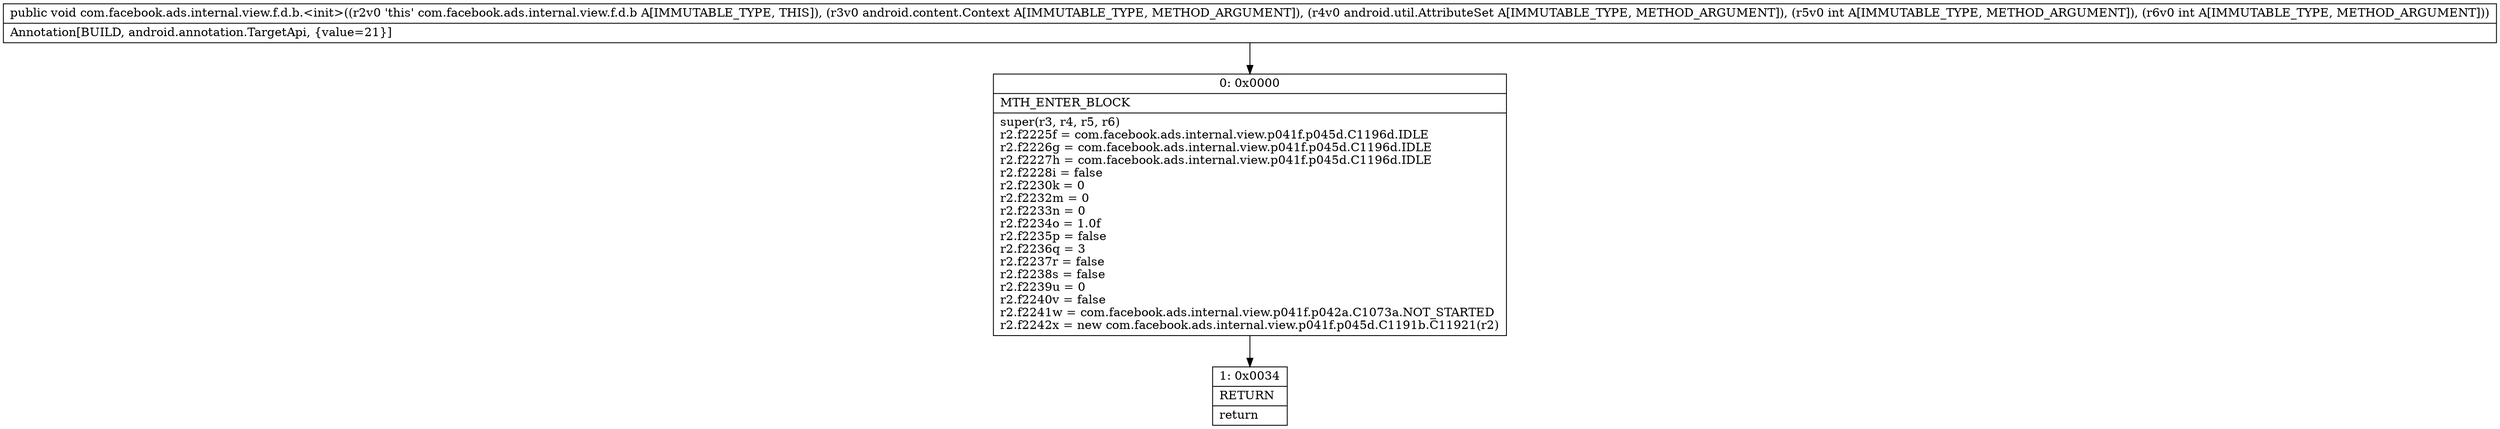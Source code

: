 digraph "CFG forcom.facebook.ads.internal.view.f.d.b.\<init\>(Landroid\/content\/Context;Landroid\/util\/AttributeSet;II)V" {
Node_0 [shape=record,label="{0\:\ 0x0000|MTH_ENTER_BLOCK\l|super(r3, r4, r5, r6)\lr2.f2225f = com.facebook.ads.internal.view.p041f.p045d.C1196d.IDLE\lr2.f2226g = com.facebook.ads.internal.view.p041f.p045d.C1196d.IDLE\lr2.f2227h = com.facebook.ads.internal.view.p041f.p045d.C1196d.IDLE\lr2.f2228i = false\lr2.f2230k = 0\lr2.f2232m = 0\lr2.f2233n = 0\lr2.f2234o = 1.0f\lr2.f2235p = false\lr2.f2236q = 3\lr2.f2237r = false\lr2.f2238s = false\lr2.f2239u = 0\lr2.f2240v = false\lr2.f2241w = com.facebook.ads.internal.view.p041f.p042a.C1073a.NOT_STARTED\lr2.f2242x = new com.facebook.ads.internal.view.p041f.p045d.C1191b.C11921(r2)\l}"];
Node_1 [shape=record,label="{1\:\ 0x0034|RETURN\l|return\l}"];
MethodNode[shape=record,label="{public void com.facebook.ads.internal.view.f.d.b.\<init\>((r2v0 'this' com.facebook.ads.internal.view.f.d.b A[IMMUTABLE_TYPE, THIS]), (r3v0 android.content.Context A[IMMUTABLE_TYPE, METHOD_ARGUMENT]), (r4v0 android.util.AttributeSet A[IMMUTABLE_TYPE, METHOD_ARGUMENT]), (r5v0 int A[IMMUTABLE_TYPE, METHOD_ARGUMENT]), (r6v0 int A[IMMUTABLE_TYPE, METHOD_ARGUMENT]))  | Annotation[BUILD, android.annotation.TargetApi, \{value=21\}]\l}"];
MethodNode -> Node_0;
Node_0 -> Node_1;
}

